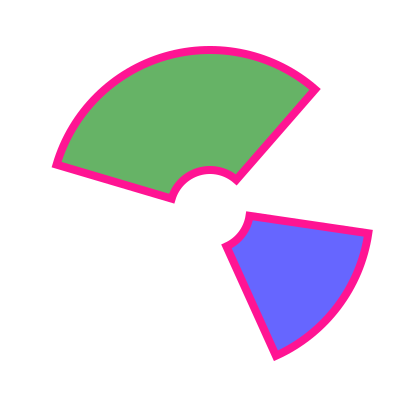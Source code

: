 {
  "$schema": "https://vega.github.io/schema/vega/v5.json",
  "description": "A simple pie chart with embedded data.",
  "background": "white",
  "padding": 5,
  "width": 200,
  "height": 200,
  "style": "view",
  "data": [{
    "name": "data_0",
    "values": [
      {"startAngle": 5, "endAngle": 7, "fill": "green"},
      {"startAngle": 8, "endAngle": 9, "fill": "blue"}
    ]
  }],
  "marks": [
    {
      "name": "marks",
      "type": "arc",
      "from": {"data": "data_0"},
      "style": ["arc"],
      "encode": {
        "update": {
          "x": {"value": 100},
          "y": {"value": 100},
          "outerRadius": {"value": 80},
          "innerRadius": {"value": 20},
          "startAngle": {"field": "startAngle"},
          "endAngle":  {"field": "endAngle"},
          "fill":  {"field": "fill"},
          "fillOpacity": {"value": 0.6},
          "stroke": {"value": "deeppink"},
          "strokeWidth": {"value": 4}
        }
      }
    }
  ]
}